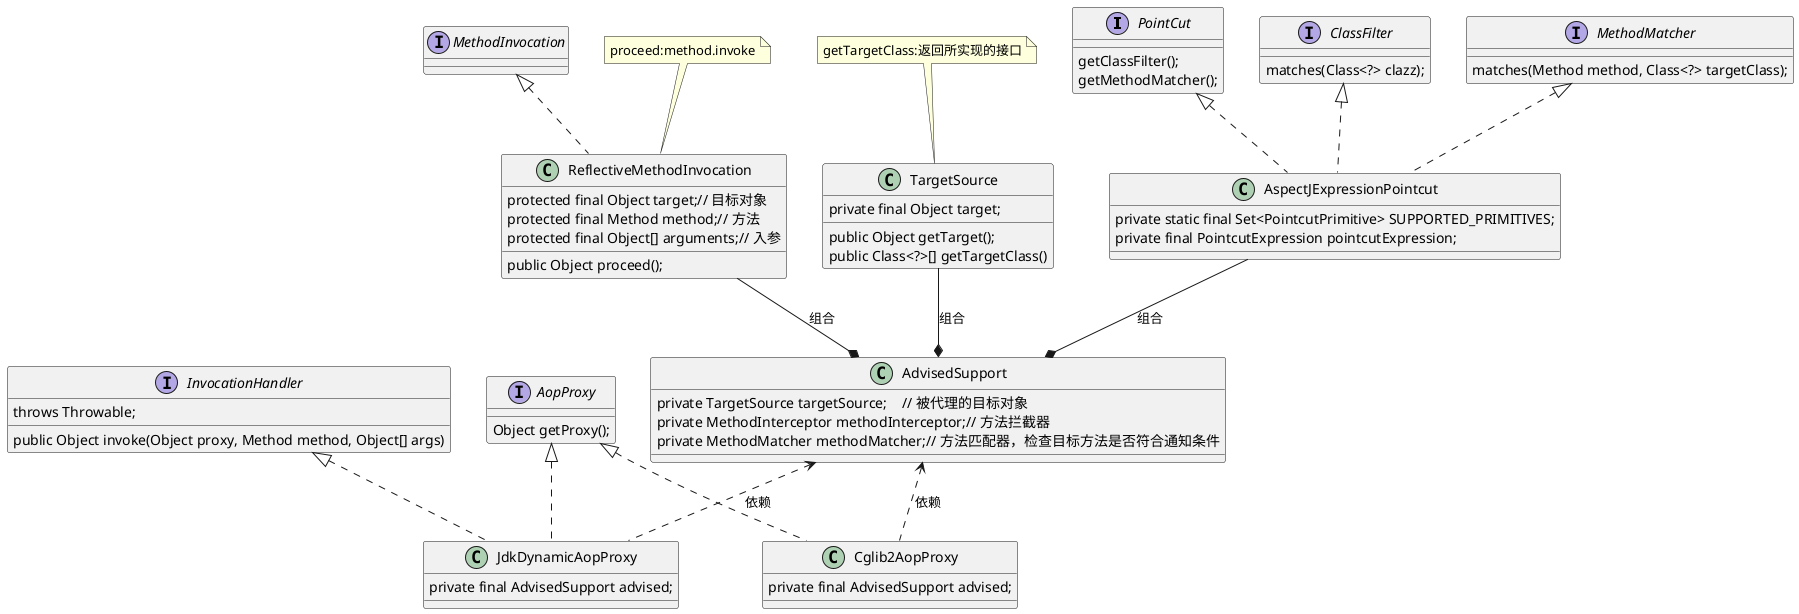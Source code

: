 @startuml
'https://plantuml.com/class-diagram

interface PointCut {
    getClassFilter();
    getMethodMatcher();
}
interface ClassFilter {
    matches(Class<?> clazz);
}
interface MethodMatcher {
    matches(Method method, Class<?> targetClass);
}
class AspectJExpressionPointcut implements PointCut, ClassFilter, MethodMatcher {
    private static final Set<PointcutPrimitive> SUPPORTED_PRIMITIVES;
    private final PointcutExpression pointcutExpression;
}

class TargetSource {
    private final Object target;
    public Object getTarget();
    public Class<?>[] getTargetClass()
}
note top of TargetSource
getTargetClass:返回所实现的接口
end note

class ReflectiveMethodInvocation implements MethodInvocation {
    protected final Object target;// 目标对象
    protected final Method method;// 方法
    protected final Object[] arguments;// 入参

    public Object proceed();
}
note top of ReflectiveMethodInvocation
proceed:method.invoke
end note

class AdvisedSupport {
    private TargetSource targetSource;    // 被代理的目标对象
    private MethodInterceptor methodInterceptor;// 方法拦截器
    private MethodMatcher methodMatcher;// 方法匹配器，检查目标方法是否符合通知条件
}

interface AopProxy {
    Object getProxy();
}

class Cglib2AopProxy implements AopProxy {
    private final AdvisedSupport advised;
}
interface InvocationHandler {
    public Object invoke(Object proxy, Method method, Object[] args)
        throws Throwable;
}
class JdkDynamicAopProxy implements AopProxy, InvocationHandler {
    private final AdvisedSupport advised;
}

AdvisedSupport *-up- AspectJExpressionPointcut : 组合
AdvisedSupport *-up- TargetSource : 组合
AdvisedSupport *-up- ReflectiveMethodInvocation : 组合

'依赖
AdvisedSupport <.. Cglib2AopProxy: 依赖
AdvisedSupport <.. JdkDynamicAopProxy : 依赖




@enduml